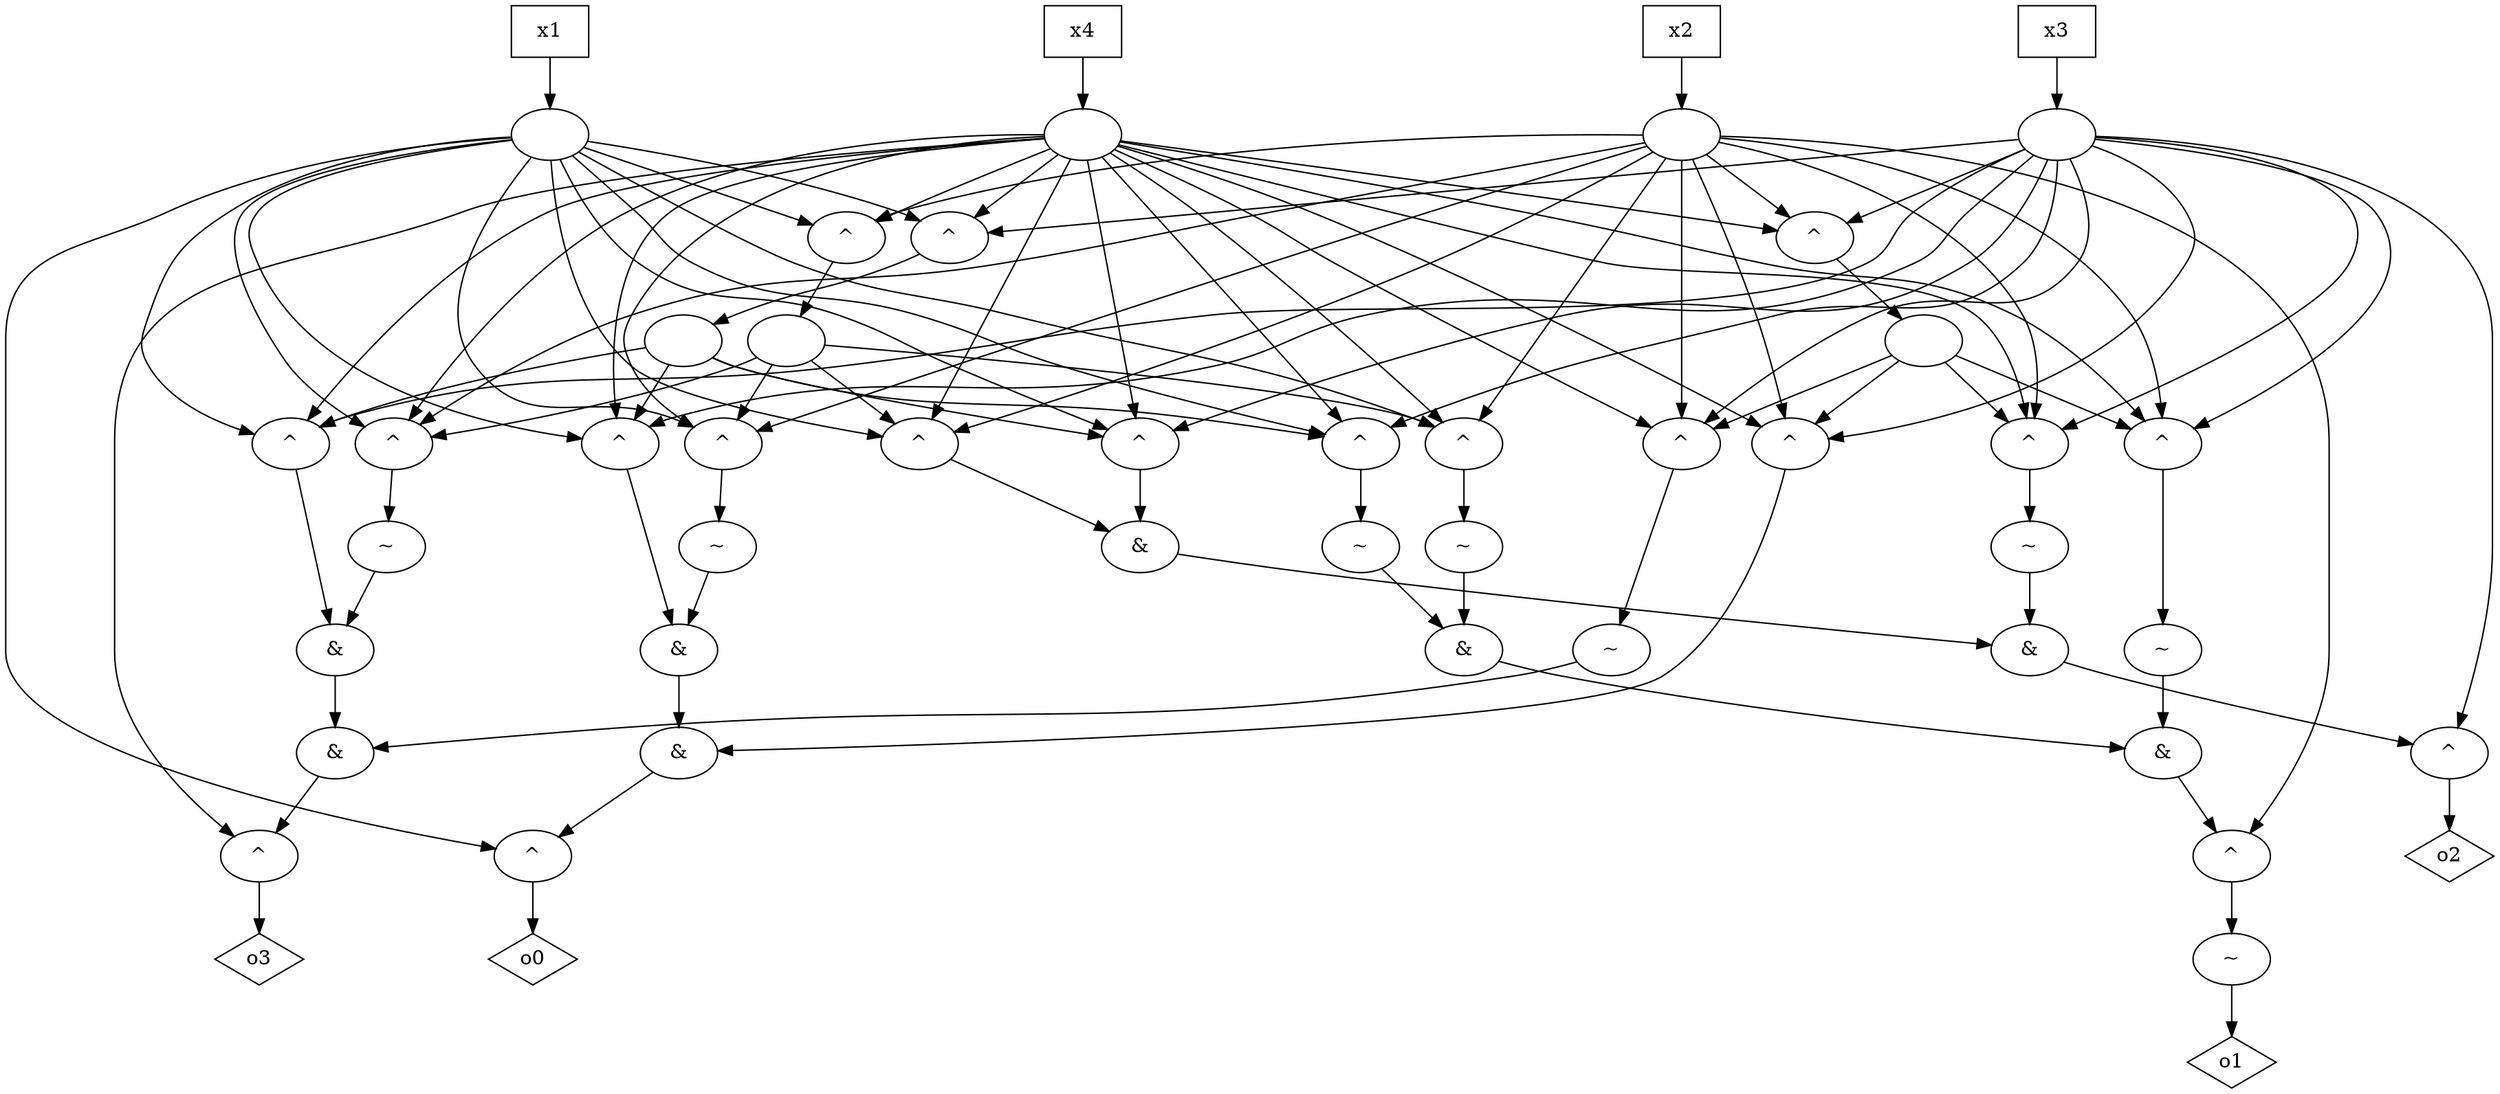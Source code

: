 digraph G {
n0 [label="o0",shape="diamond"];
n1 [label="^"];
n2 [label="&"];
n3 [label="&"];
n4 [label="^"];
n7 [label=""];
n11 [label="^"];
n14 [label=""];
n19 [label="^"];
n22 [label=""];
n27 [label="o1",shape="diamond"];
n28 [label="^"];
n29 [label="&"];
n30 [label="&"];
n31 [label="^"];
n38 [label="~"];
n39 [label="^"];
n46 [label="^"];
n54 [label="o2",shape="diamond"];
n55 [label="^"];
n56 [label="&"];
n57 [label="&"];
n59 [label="^"];
n66 [label="^"];
n73 [label="^"];
n81 [label="o3",shape="diamond"];
n82 [label="^"];
n83 [label="&"];
n84 [label="&"];
n85 [label="^"];
n92 [label="^"];
n99 [label="^"];
n109 [label="^"];
n111 [label=""];
n112 [label=""];
n113 [label=""];
n115 [label="^"];
n118 [label=""];
n124 [label="^"];
n117 [label="x1",shape="box"];
n126 [label="x2",shape="box"];
n119 [label="x4",shape="box"];
n122 [label="x3",shape="box"];
n15 [label="~"];
n13 [label="~"];
n5 [label="~"];
n17 [label="~"];
n6 [label="~"];
n12 [label="~"];
n18 [label="~"];
n1 -> n0
n2 -> n1
n3 -> n2
n4 -> n15
n7 -> n4
n7 -> n31
n7 -> n85
n7 -> n59
n11 -> n3
n14 -> n11
n14 -> n39
n14 -> n66
n14 -> n92
n19 -> n2
n22 -> n46
n22 -> n73
n22 -> n99
n22 -> n19
n28 -> n13
n29 -> n28
n30 -> n29
n31 -> n5
n38 -> n30
n39 -> n38
n46 -> n17
n55 -> n54
n56 -> n55
n57 -> n56
n59 -> n57
n66 -> n57
n73 -> n6
n82 -> n81
n83 -> n82
n84 -> n83
n85 -> n12
n92 -> n84
n99 -> n18
n109 -> n7
n111 -> n11
n111 -> n39
n111 -> n59
n111 -> n66
n111 -> n92
n111 -> n115
n111 -> n1
n111 -> n4
n111 -> n31
n111 -> n85
n111 -> n109
n112 -> n124
n112 -> n59
n112 -> n4
n112 -> n31
n112 -> n85
n112 -> n109
n112 -> n19
n112 -> n28
n112 -> n46
n112 -> n73
n112 -> n99
n113 -> n19
n113 -> n39
n113 -> n66
n113 -> n92
n113 -> n11
n113 -> n73
n113 -> n46
n113 -> n99
n113 -> n4
n113 -> n31
n113 -> n59
n113 -> n85
n113 -> n109
n113 -> n82
n113 -> n115
n113 -> n124
n115 -> n14
n118 -> n115
n118 -> n124
n118 -> n11
n118 -> n19
n118 -> n39
n118 -> n66
n118 -> n92
n118 -> n46
n118 -> n73
n118 -> n99
n118 -> n55
n124 -> n22
n117 -> n111
n126 -> n112
n119 -> n113
n122 -> n118
n15 -> n3
n13 -> n27
n5 -> n30
n17 -> n29
n6 -> n56
n12 -> n84
n18 -> n83
}